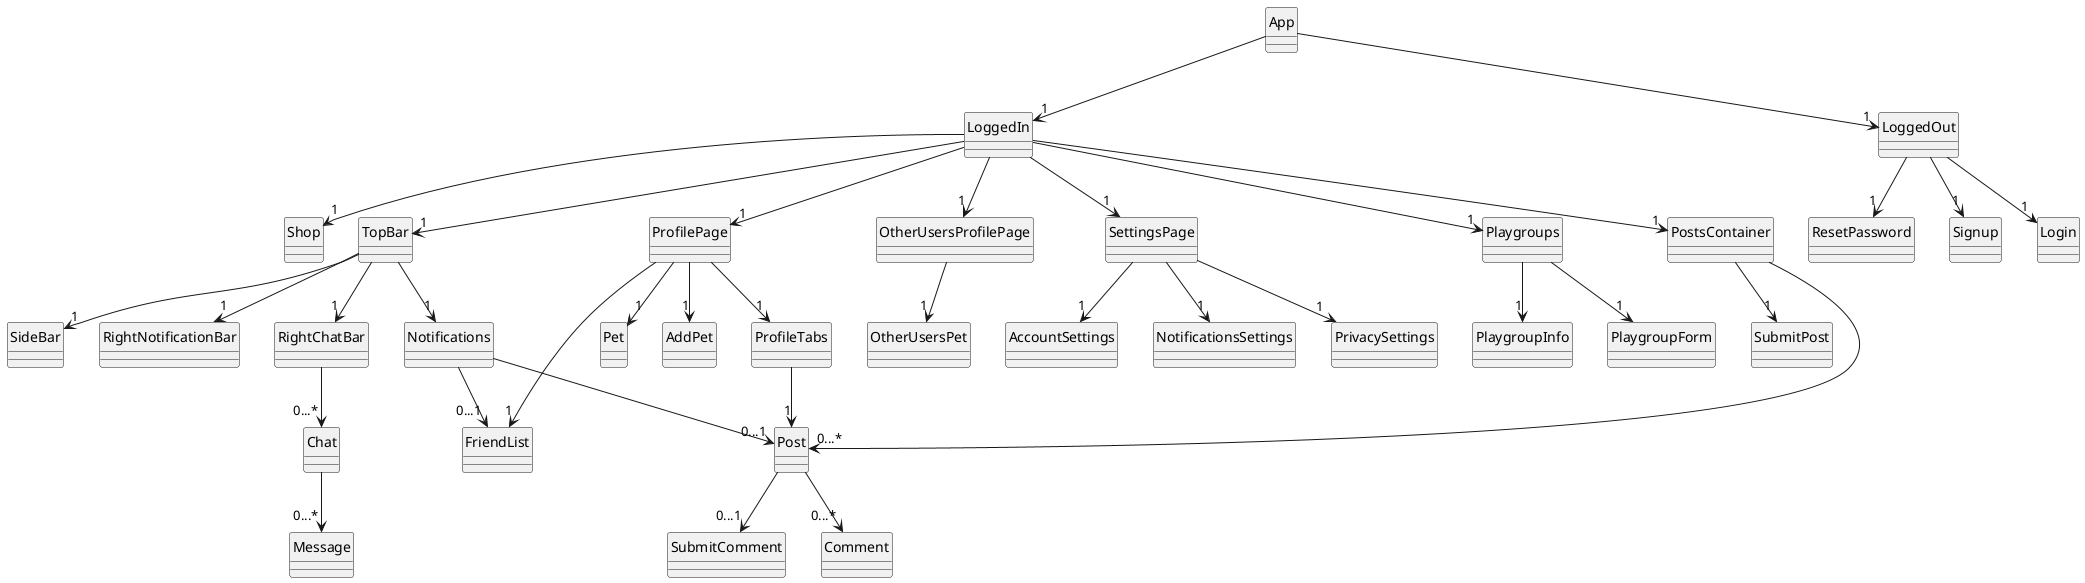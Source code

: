 @startuml
hide circle
skinparam classAttributeIconSize 0

class App 
class LoggedIn
class LoggedOut
class ProfilePage
class OtherUsersProfilePage
class ProfileTabs
class FriendList
class Pet
class OtherUsersPet
class AddPet
class SettingsPage
class PostsContainer
class Playgroups
class PlaygroupForm
class PlaygroupInfo
class Shop
class Post
class SubmitComment
class SubmitPost
class AccountSettings
class NotificationsSettings
class PrivacySettings
class Chat
class Login
class ResetPassword
class Signup
class TopBar
class SideBar
class RightNotificationBar
class RightChatBar
class Notifications
class Message

App -->"1" LoggedIn
App -->"1" LoggedOut

LoggedOut -->"1" Login
LoggedOut -->"1" Signup
LoggedOut -->"1" ResetPassword
LoggedIn -->"1" PostsContainer
LoggedIn -->"1" ProfilePage
LoggedIn -->"1" OtherUsersProfilePage
LoggedIn -->"1" SettingsPage
LoggedIn -->"1" Playgroups
LoggedIn -->"1" Shop
ProfilePage --> "1" ProfileTabs
ProfilePage --> "1" FriendList
ProfilePage --> "1" Pet
ProfilePage --> "1" AddPet
OtherUsersProfilePage --> "1" OtherUsersPet
ProfileTabs --> "1" Post
Playgroups --> "1" PlaygroupForm
Playgroups --> "1" PlaygroupInfo
SettingsPage --> "1" AccountSettings
SettingsPage --> "1" NotificationsSettings
SettingsPage --> "1" PrivacySettings
PostsContainer --> "1" SubmitPost
PostsContainer --> "0...*" Post
Post --> "0...*" Comment
Post --> "0...1" SubmitComment
TopBar --> "1" SideBar
TopBar --> "1" RightNotificationBar
TopBar --> "1" RightChatBar
TopBar --> "1" Notifications
Notifications --> "0...1" FriendList
Notifications --> "0...1" Post
RightChatBar --> "0...*" Chat
Chat --> "0...*" Message
LoggedIn --> "1" TopBar
@enduml